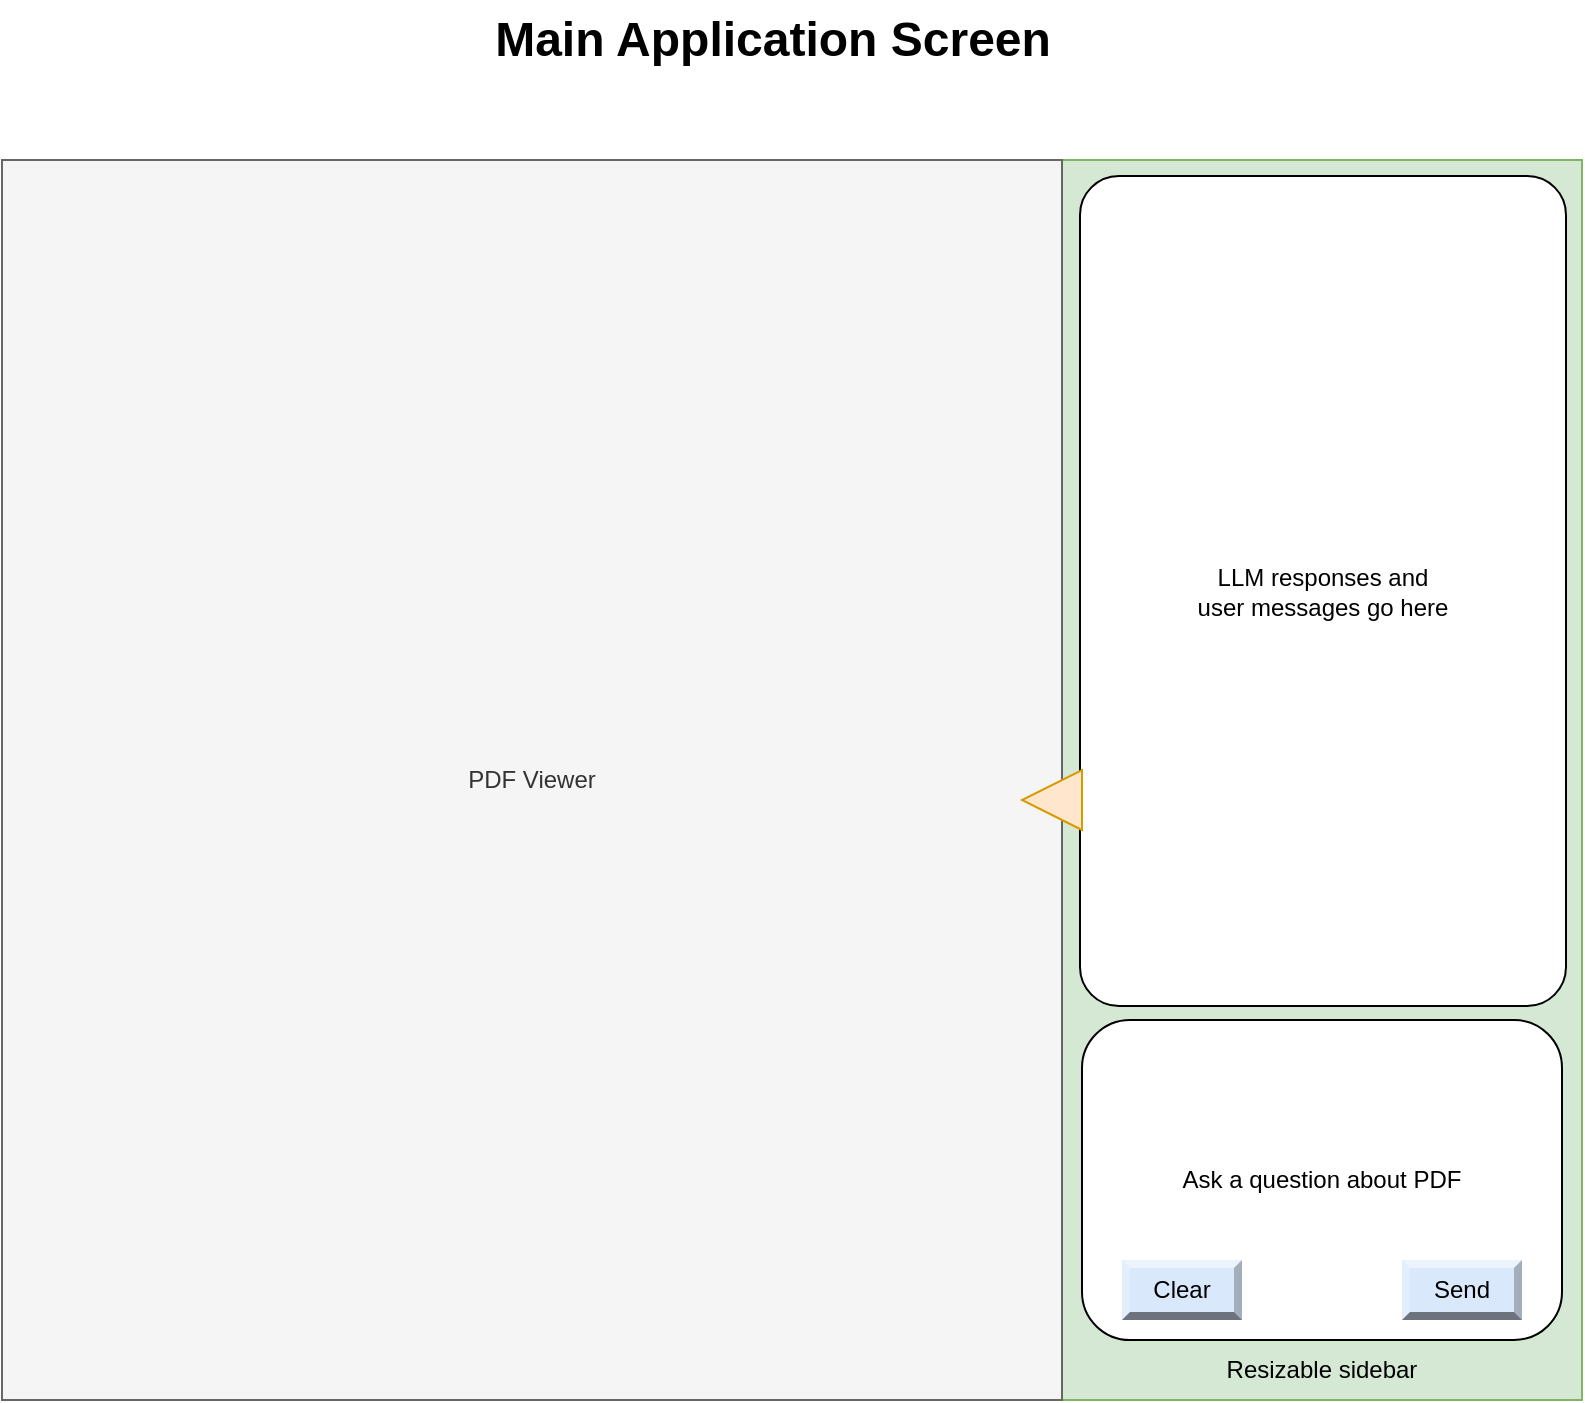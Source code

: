 <mxfile version="26.2.14">
  <diagram name="Page-1" id="Y-y8nMV_wzjHB2zbhsj-">
    <mxGraphModel dx="946" dy="610" grid="1" gridSize="10" guides="1" tooltips="1" connect="1" arrows="1" fold="1" page="1" pageScale="1" pageWidth="850" pageHeight="1100" math="0" shadow="0">
      <root>
        <mxCell id="0" />
        <mxCell id="1" parent="0" />
        <mxCell id="QJWGRvNb380F7AZeIbv6-2" value="PDF Viewer" style="rounded=0;whiteSpace=wrap;html=1;direction=south;fillColor=#d5e8d4;strokeColor=#82b366;" vertex="1" parent="1">
          <mxGeometry x="570" y="120" width="260" height="620" as="geometry" />
        </mxCell>
        <mxCell id="2iqee6Gc0dMgDYeSAd-z-3" value="PDF Viewer" style="rounded=0;whiteSpace=wrap;html=1;direction=south;fillColor=#f5f5f5;fontColor=#333333;strokeColor=#666666;" parent="1" vertex="1">
          <mxGeometry x="40" y="120" width="530" height="620" as="geometry" />
        </mxCell>
        <mxCell id="2iqee6Gc0dMgDYeSAd-z-4" value="Main Application Screen" style="text;strokeColor=none;fillColor=none;html=1;fontSize=24;fontStyle=1;verticalAlign=middle;align=center;" parent="1" vertex="1">
          <mxGeometry x="260" y="40" width="330" height="40" as="geometry" />
        </mxCell>
        <mxCell id="2iqee6Gc0dMgDYeSAd-z-5" value="Ask a question about PDF" style="rounded=1;whiteSpace=wrap;html=1;" parent="1" vertex="1">
          <mxGeometry x="580" y="550" width="240" height="160" as="geometry" />
        </mxCell>
        <mxCell id="2iqee6Gc0dMgDYeSAd-z-7" value="LLM responses and&lt;div&gt;user messages go here&lt;/div&gt;" style="rounded=1;whiteSpace=wrap;html=1;arcSize=8;" parent="1" vertex="1">
          <mxGeometry x="579" y="128" width="243" height="415" as="geometry" />
        </mxCell>
        <mxCell id="2iqee6Gc0dMgDYeSAd-z-8" value="Send" style="labelPosition=center;verticalLabelPosition=middle;align=center;html=1;shape=mxgraph.basic.shaded_button;dx=4;fillColor=#dae8fc;strokeColor=#6c8ebf;whiteSpace=wrap;" parent="1" vertex="1">
          <mxGeometry x="740" y="670" width="60" height="30" as="geometry" />
        </mxCell>
        <mxCell id="2iqee6Gc0dMgDYeSAd-z-10" value="Clear" style="labelPosition=center;verticalLabelPosition=middle;align=center;html=1;shape=mxgraph.basic.shaded_button;dx=4;fillColor=#dae8fc;strokeColor=#6c8ebf;whiteSpace=wrap;" parent="1" vertex="1">
          <mxGeometry x="600" y="670" width="60" height="30" as="geometry" />
        </mxCell>
        <mxCell id="QJWGRvNb380F7AZeIbv6-3" value="Resizable sidebar" style="text;html=1;align=center;verticalAlign=middle;whiteSpace=wrap;rounded=0;" vertex="1" parent="1">
          <mxGeometry x="640" y="710" width="120" height="30" as="geometry" />
        </mxCell>
        <mxCell id="QJWGRvNb380F7AZeIbv6-4" value="" style="triangle;whiteSpace=wrap;html=1;direction=west;fillColor=#ffe6cc;strokeColor=#d79b00;" vertex="1" parent="1">
          <mxGeometry x="550" y="425" width="30" height="30" as="geometry" />
        </mxCell>
      </root>
    </mxGraphModel>
  </diagram>
</mxfile>
